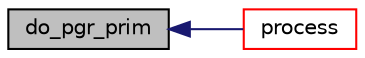digraph "do_pgr_prim"
{
  edge [fontname="Helvetica",fontsize="10",labelfontname="Helvetica",labelfontsize="10"];
  node [fontname="Helvetica",fontsize="10",shape=record];
  rankdir="LR";
  Node55 [label="do_pgr_prim",height=0.2,width=0.4,color="black", fillcolor="grey75", style="filled", fontcolor="black"];
  Node55 -> Node56 [dir="back",color="midnightblue",fontsize="10",style="solid",fontname="Helvetica"];
  Node56 [label="process",height=0.2,width=0.4,color="red", fillcolor="white", style="filled",URL="$prim_8c.html#ac182b213958717758b28c33d5277822c"];
}
